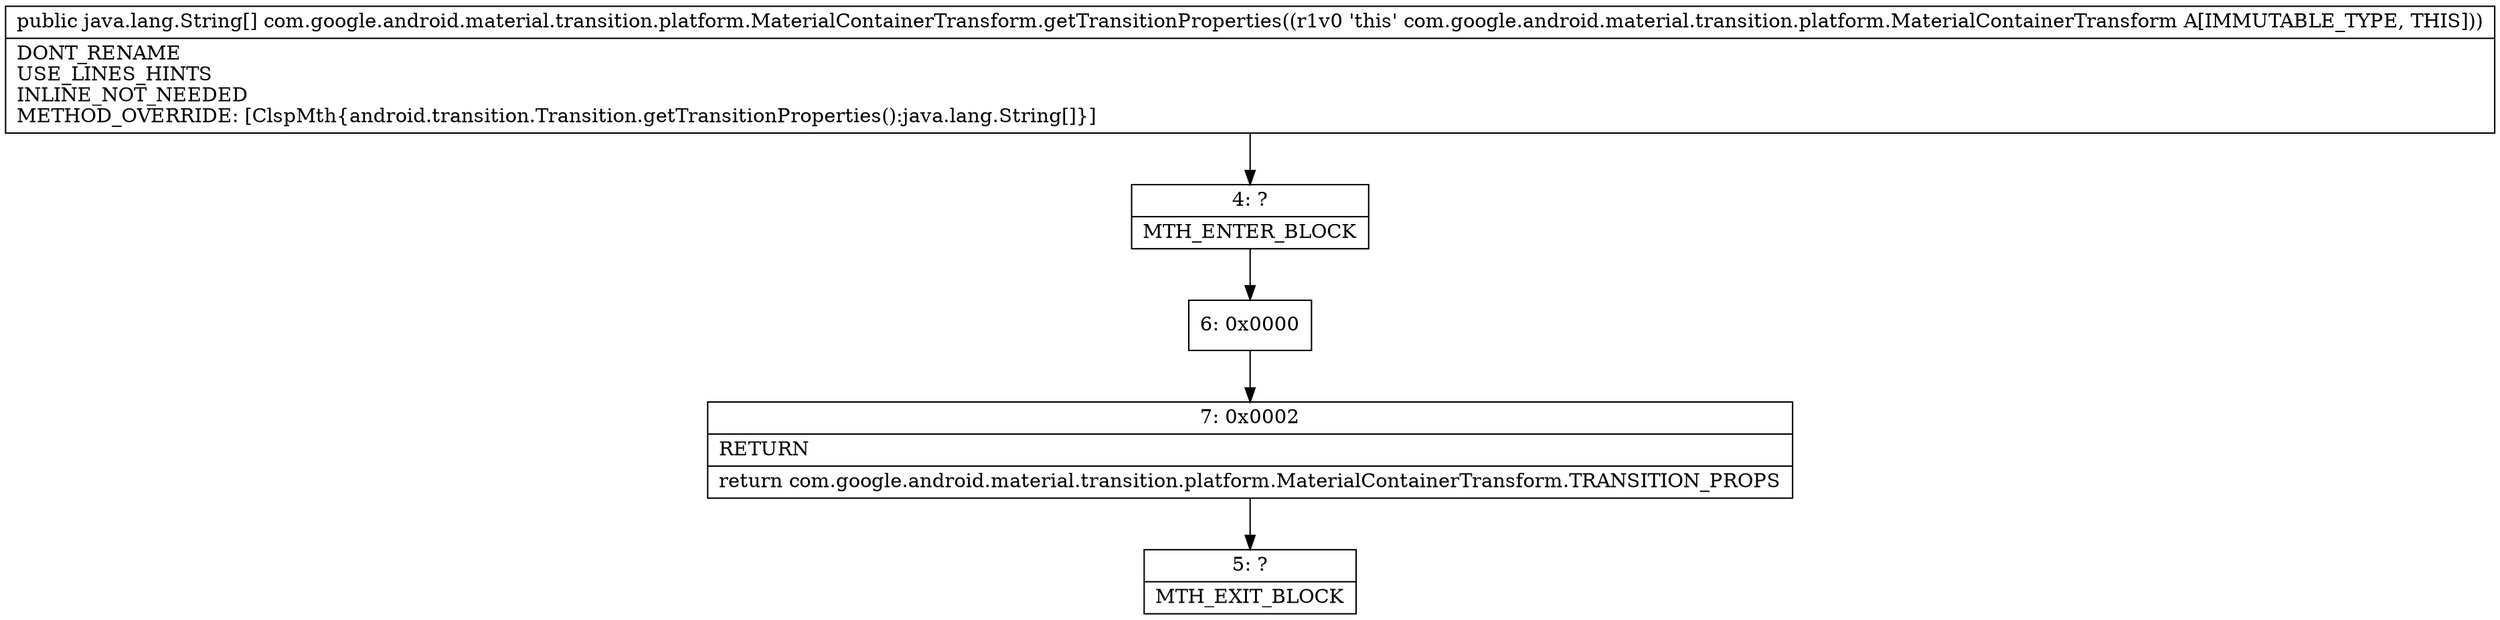 digraph "CFG forcom.google.android.material.transition.platform.MaterialContainerTransform.getTransitionProperties()[Ljava\/lang\/String;" {
Node_4 [shape=record,label="{4\:\ ?|MTH_ENTER_BLOCK\l}"];
Node_6 [shape=record,label="{6\:\ 0x0000}"];
Node_7 [shape=record,label="{7\:\ 0x0002|RETURN\l|return com.google.android.material.transition.platform.MaterialContainerTransform.TRANSITION_PROPS\l}"];
Node_5 [shape=record,label="{5\:\ ?|MTH_EXIT_BLOCK\l}"];
MethodNode[shape=record,label="{public java.lang.String[] com.google.android.material.transition.platform.MaterialContainerTransform.getTransitionProperties((r1v0 'this' com.google.android.material.transition.platform.MaterialContainerTransform A[IMMUTABLE_TYPE, THIS]))  | DONT_RENAME\lUSE_LINES_HINTS\lINLINE_NOT_NEEDED\lMETHOD_OVERRIDE: [ClspMth\{android.transition.Transition.getTransitionProperties():java.lang.String[]\}]\l}"];
MethodNode -> Node_4;Node_4 -> Node_6;
Node_6 -> Node_7;
Node_7 -> Node_5;
}

